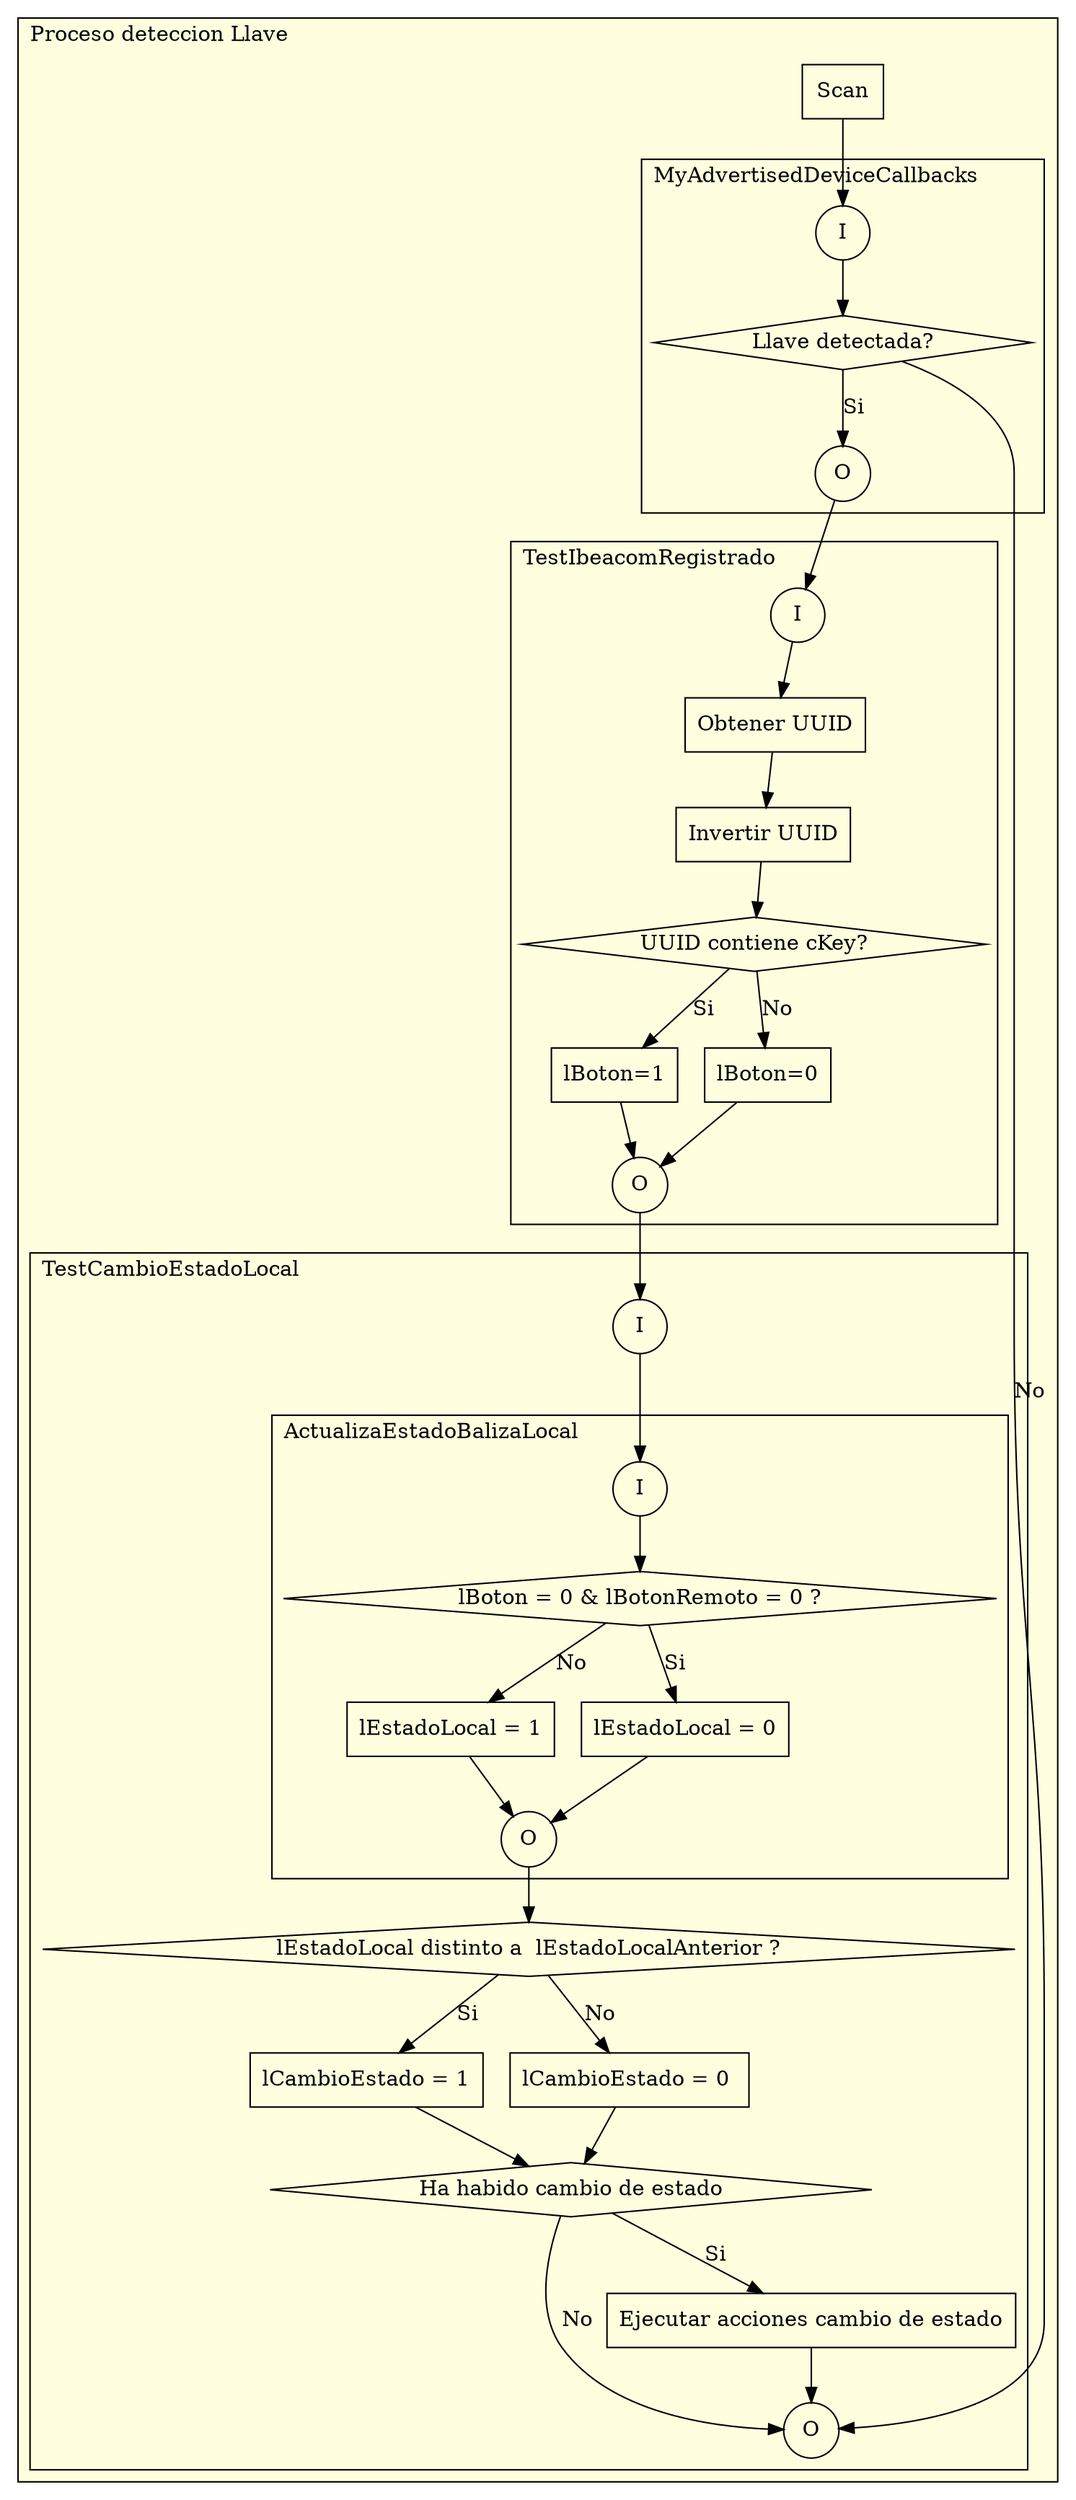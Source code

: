 //dot Bluetooth.dot -o Wiki/Keybt-Wiki/Imagenes/Bluetooth.png -Tpng -Gcharset=utf8
digraph G { 
//--------------------------------------------------------------------
//Ordenes
//--------------------------------------------------------------------
  Scan [label="Scan", shape="box"];
  subgraph cluster_l {
    label="Proceso deteccion Llave"
    labeljust=l
    bgcolor="lightyellow"
    subgraph cluster_2 {
      label="MyAdvertisedDeviceCallbacks"
      labeljust=l
      bgcolor="lightyellow"
      I2 [label="I", shape="circle"]
      Llave [label="Llave detectada?", shape="diamond"];  
      O2  [label="O", shape="circle"]

      I2 -> Llave;
      Llave -> O2 [label="Si"]; 
    }
    subgraph cluster_3 {
      label="TestIbeacomRegistrado"
      labeljust=l
      bgcolor="lightyellow"
      I3 [label="I", shape="circle"];
      UUID [label="Obtener UUID", shape="box"];
      InvUUID [label="Invertir UUID", shape="box"];
      LlaveOk [label="UUID contiene cKey?", shape="diamond"];
      BotonOn [label="lBoton=1", shape="box"];
      BotonOff [label="lBoton=0", shape="box"];
      O3 [label="O", shape="circle"];
      
      I3 -> UUID ; 
      UUID -> InvUUID;
      InvUUID -> LlaveOk;
      LlaveOk -> BotonOn [label="Si"]; 
      LlaveOk -> BotonOff [label="No"];
      BotonOn -> O3;
      BotonOff -> O3;
    }  
    subgraph cluster_4 {
      label="TestCambioEstadoLocal"
      labeljust=l
      bgcolor="lightyellow"
      I4 [label="I", shape="circle"];
      subgraph cluster_5 {
        label="ActualizaEstadoBalizaLocal"
        labeljust=l
        bgcolor="lightyellow"
        I5 [label="I", shape="circle"];
        EstadoLocal [label="lBoton = 0 & lBotonRemoto = 0 ?", shape="diamond"];
        EstadoLocalON [label="lEstadoLocal = 1",  shape="box"];
        EstadoLocalOFF [label="lEstadoLocal = 0",  shape="box"];
        O5 [label="O", shape="circle"];

        I5 -> EstadoLocal;
        EstadoLocal -> EstadoLocalOFF [label = "Si"];
        EstadoLocal -> EstadoLocalON [label = "No"];
        EstadoLocalOFF -> O5;
        EstadoLocalON -> O5;
      }         
      O4 [label="O", shape="circle"];
      ComparaEstados [label="lEstadoLocal distinto a  lEstadoLocalAnterior ?", shape="diamond"];
      CambioEstadoOn [label="lCambioEstado = 1", shape="box"];
      CambioEstadoOff [label="lCambioEstado = 0 ", shape="box"];
      CambioEstado [label="Ha habido cambio de estado", shape="diamond"];
      Acciones [label="Ejecutar acciones cambio de estado", shape="box"];

      I4 -> I5;
      O5 -> ComparaEstados;
      ComparaEstados -> CambioEstadoOn [label="Si"];
      ComparaEstados -> CambioEstadoOff [label="No"];
      CambioEstadoOn -> CambioEstado;
      CambioEstadoOff -> CambioEstado;
      CambioEstado -> Acciones [label="Si"];
      CambioEstado -> O4 [label="No"];
      Acciones -> O4;
     

    }  

    Scan -> I2;
    O2 -> I3;
    O3 -> I4;
    Llave -> O4 [label="No"]; 
  }   

  
//--------------------------------------------------------------------


    // Agrega más funciones de loop aquí si es necesario

}
